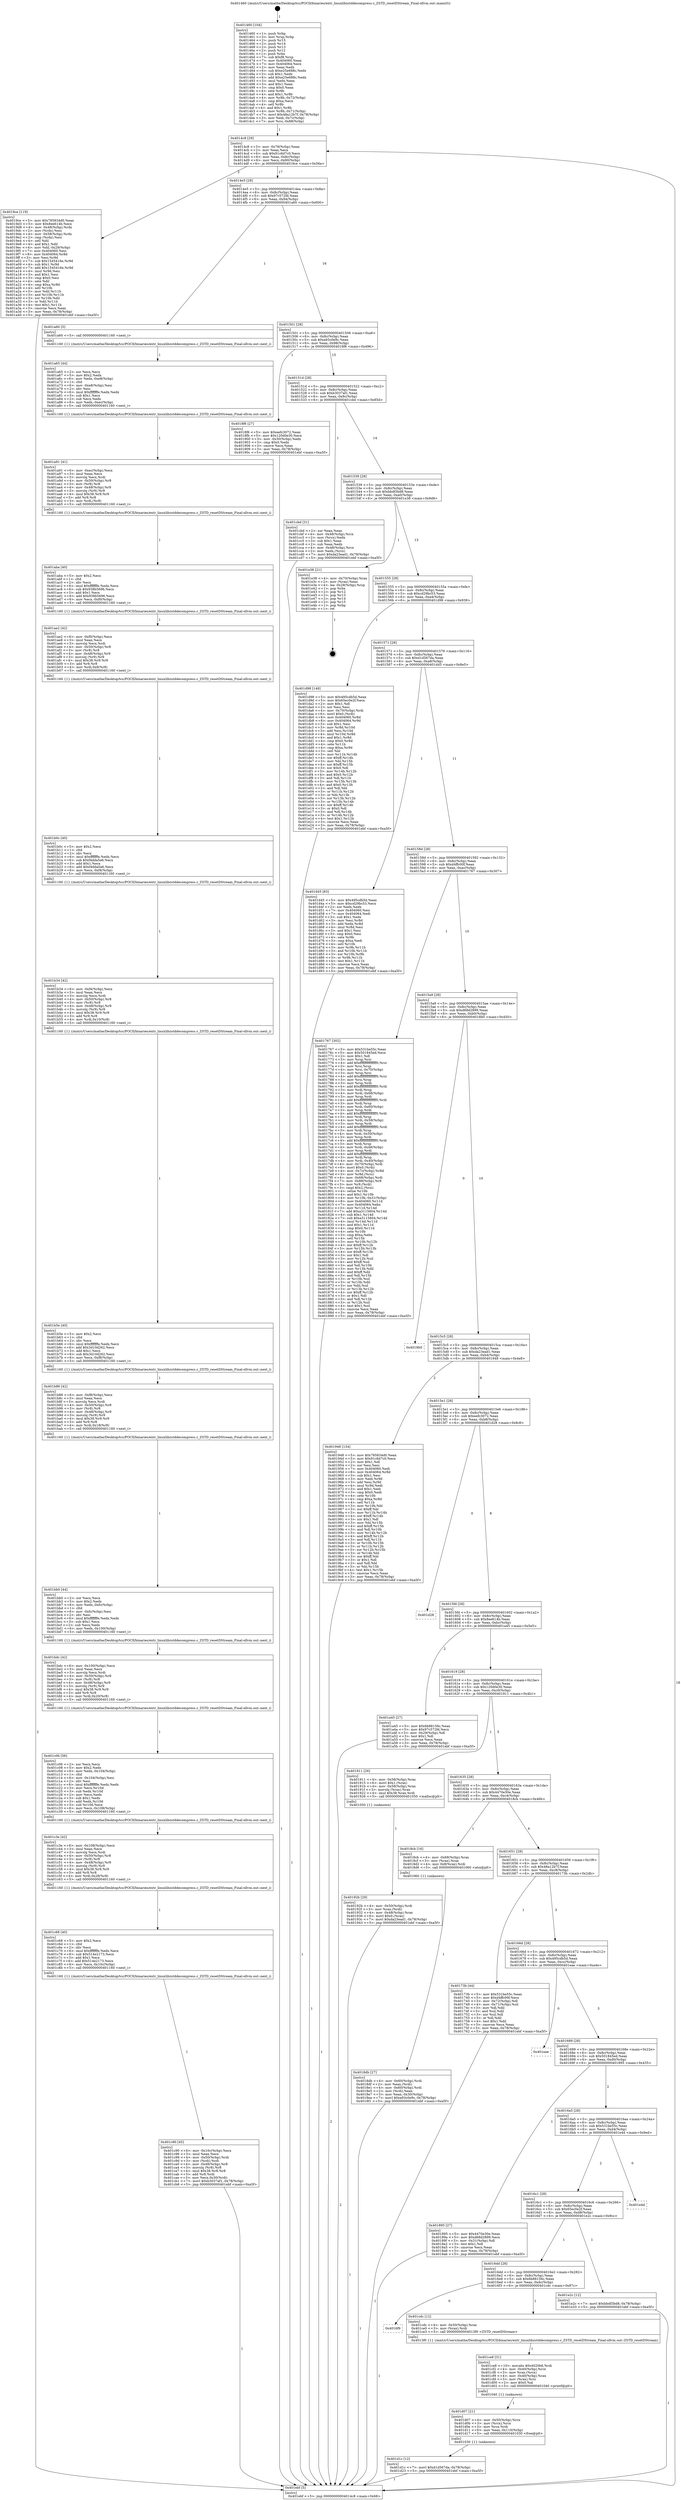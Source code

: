digraph "0x401460" {
  label = "0x401460 (/mnt/c/Users/mathe/Desktop/tcc/POCII/binaries/extr_linuxlibzstddecompress.c_ZSTD_resetDStream_Final-ollvm.out::main(0))"
  labelloc = "t"
  node[shape=record]

  Entry [label="",width=0.3,height=0.3,shape=circle,fillcolor=black,style=filled]
  "0x4014c8" [label="{
     0x4014c8 [29]\l
     | [instrs]\l
     &nbsp;&nbsp;0x4014c8 \<+3\>: mov -0x78(%rbp),%eax\l
     &nbsp;&nbsp;0x4014cb \<+2\>: mov %eax,%ecx\l
     &nbsp;&nbsp;0x4014cd \<+6\>: sub $0x91c6d7c0,%ecx\l
     &nbsp;&nbsp;0x4014d3 \<+6\>: mov %eax,-0x8c(%rbp)\l
     &nbsp;&nbsp;0x4014d9 \<+6\>: mov %ecx,-0x90(%rbp)\l
     &nbsp;&nbsp;0x4014df \<+6\>: je 00000000004019ce \<main+0x56e\>\l
  }"]
  "0x4019ce" [label="{
     0x4019ce [119]\l
     | [instrs]\l
     &nbsp;&nbsp;0x4019ce \<+5\>: mov $0x785834d0,%eax\l
     &nbsp;&nbsp;0x4019d3 \<+5\>: mov $0x8ee614b,%ecx\l
     &nbsp;&nbsp;0x4019d8 \<+4\>: mov -0x48(%rbp),%rdx\l
     &nbsp;&nbsp;0x4019dc \<+2\>: mov (%rdx),%esi\l
     &nbsp;&nbsp;0x4019de \<+4\>: mov -0x58(%rbp),%rdx\l
     &nbsp;&nbsp;0x4019e2 \<+2\>: cmp (%rdx),%esi\l
     &nbsp;&nbsp;0x4019e4 \<+4\>: setl %dil\l
     &nbsp;&nbsp;0x4019e8 \<+4\>: and $0x1,%dil\l
     &nbsp;&nbsp;0x4019ec \<+4\>: mov %dil,-0x29(%rbp)\l
     &nbsp;&nbsp;0x4019f0 \<+7\>: mov 0x404060,%esi\l
     &nbsp;&nbsp;0x4019f7 \<+8\>: mov 0x404064,%r8d\l
     &nbsp;&nbsp;0x4019ff \<+3\>: mov %esi,%r9d\l
     &nbsp;&nbsp;0x401a02 \<+7\>: sub $0x1545416e,%r9d\l
     &nbsp;&nbsp;0x401a09 \<+4\>: sub $0x1,%r9d\l
     &nbsp;&nbsp;0x401a0d \<+7\>: add $0x1545416e,%r9d\l
     &nbsp;&nbsp;0x401a14 \<+4\>: imul %r9d,%esi\l
     &nbsp;&nbsp;0x401a18 \<+3\>: and $0x1,%esi\l
     &nbsp;&nbsp;0x401a1b \<+3\>: cmp $0x0,%esi\l
     &nbsp;&nbsp;0x401a1e \<+4\>: sete %dil\l
     &nbsp;&nbsp;0x401a22 \<+4\>: cmp $0xa,%r8d\l
     &nbsp;&nbsp;0x401a26 \<+4\>: setl %r10b\l
     &nbsp;&nbsp;0x401a2a \<+3\>: mov %dil,%r11b\l
     &nbsp;&nbsp;0x401a2d \<+3\>: and %r10b,%r11b\l
     &nbsp;&nbsp;0x401a30 \<+3\>: xor %r10b,%dil\l
     &nbsp;&nbsp;0x401a33 \<+3\>: or %dil,%r11b\l
     &nbsp;&nbsp;0x401a36 \<+4\>: test $0x1,%r11b\l
     &nbsp;&nbsp;0x401a3a \<+3\>: cmovne %ecx,%eax\l
     &nbsp;&nbsp;0x401a3d \<+3\>: mov %eax,-0x78(%rbp)\l
     &nbsp;&nbsp;0x401a40 \<+5\>: jmp 0000000000401ebf \<main+0xa5f\>\l
  }"]
  "0x4014e5" [label="{
     0x4014e5 [28]\l
     | [instrs]\l
     &nbsp;&nbsp;0x4014e5 \<+5\>: jmp 00000000004014ea \<main+0x8a\>\l
     &nbsp;&nbsp;0x4014ea \<+6\>: mov -0x8c(%rbp),%eax\l
     &nbsp;&nbsp;0x4014f0 \<+5\>: sub $0x97c572fd,%eax\l
     &nbsp;&nbsp;0x4014f5 \<+6\>: mov %eax,-0x94(%rbp)\l
     &nbsp;&nbsp;0x4014fb \<+6\>: je 0000000000401a60 \<main+0x600\>\l
  }"]
  Exit [label="",width=0.3,height=0.3,shape=circle,fillcolor=black,style=filled,peripheries=2]
  "0x401a60" [label="{
     0x401a60 [5]\l
     | [instrs]\l
     &nbsp;&nbsp;0x401a60 \<+5\>: call 0000000000401160 \<next_i\>\l
     | [calls]\l
     &nbsp;&nbsp;0x401160 \{1\} (/mnt/c/Users/mathe/Desktop/tcc/POCII/binaries/extr_linuxlibzstddecompress.c_ZSTD_resetDStream_Final-ollvm.out::next_i)\l
  }"]
  "0x401501" [label="{
     0x401501 [28]\l
     | [instrs]\l
     &nbsp;&nbsp;0x401501 \<+5\>: jmp 0000000000401506 \<main+0xa6\>\l
     &nbsp;&nbsp;0x401506 \<+6\>: mov -0x8c(%rbp),%eax\l
     &nbsp;&nbsp;0x40150c \<+5\>: sub $0xa93c0e9c,%eax\l
     &nbsp;&nbsp;0x401511 \<+6\>: mov %eax,-0x98(%rbp)\l
     &nbsp;&nbsp;0x401517 \<+6\>: je 00000000004018f6 \<main+0x496\>\l
  }"]
  "0x401d1c" [label="{
     0x401d1c [12]\l
     | [instrs]\l
     &nbsp;&nbsp;0x401d1c \<+7\>: movl $0xd1d567da,-0x78(%rbp)\l
     &nbsp;&nbsp;0x401d23 \<+5\>: jmp 0000000000401ebf \<main+0xa5f\>\l
  }"]
  "0x4018f6" [label="{
     0x4018f6 [27]\l
     | [instrs]\l
     &nbsp;&nbsp;0x4018f6 \<+5\>: mov $0xeefc3072,%eax\l
     &nbsp;&nbsp;0x4018fb \<+5\>: mov $0x120d0e30,%ecx\l
     &nbsp;&nbsp;0x401900 \<+3\>: mov -0x30(%rbp),%edx\l
     &nbsp;&nbsp;0x401903 \<+3\>: cmp $0x0,%edx\l
     &nbsp;&nbsp;0x401906 \<+3\>: cmove %ecx,%eax\l
     &nbsp;&nbsp;0x401909 \<+3\>: mov %eax,-0x78(%rbp)\l
     &nbsp;&nbsp;0x40190c \<+5\>: jmp 0000000000401ebf \<main+0xa5f\>\l
  }"]
  "0x40151d" [label="{
     0x40151d [28]\l
     | [instrs]\l
     &nbsp;&nbsp;0x40151d \<+5\>: jmp 0000000000401522 \<main+0xc2\>\l
     &nbsp;&nbsp;0x401522 \<+6\>: mov -0x8c(%rbp),%eax\l
     &nbsp;&nbsp;0x401528 \<+5\>: sub $0xb3037af1,%eax\l
     &nbsp;&nbsp;0x40152d \<+6\>: mov %eax,-0x9c(%rbp)\l
     &nbsp;&nbsp;0x401533 \<+6\>: je 0000000000401cbd \<main+0x85d\>\l
  }"]
  "0x401d07" [label="{
     0x401d07 [21]\l
     | [instrs]\l
     &nbsp;&nbsp;0x401d07 \<+4\>: mov -0x50(%rbp),%rcx\l
     &nbsp;&nbsp;0x401d0b \<+3\>: mov (%rcx),%rcx\l
     &nbsp;&nbsp;0x401d0e \<+3\>: mov %rcx,%rdi\l
     &nbsp;&nbsp;0x401d11 \<+6\>: mov %eax,-0x110(%rbp)\l
     &nbsp;&nbsp;0x401d17 \<+5\>: call 0000000000401030 \<free@plt\>\l
     | [calls]\l
     &nbsp;&nbsp;0x401030 \{1\} (unknown)\l
  }"]
  "0x401cbd" [label="{
     0x401cbd [31]\l
     | [instrs]\l
     &nbsp;&nbsp;0x401cbd \<+2\>: xor %eax,%eax\l
     &nbsp;&nbsp;0x401cbf \<+4\>: mov -0x48(%rbp),%rcx\l
     &nbsp;&nbsp;0x401cc3 \<+2\>: mov (%rcx),%edx\l
     &nbsp;&nbsp;0x401cc5 \<+3\>: sub $0x1,%eax\l
     &nbsp;&nbsp;0x401cc8 \<+2\>: sub %eax,%edx\l
     &nbsp;&nbsp;0x401cca \<+4\>: mov -0x48(%rbp),%rcx\l
     &nbsp;&nbsp;0x401cce \<+2\>: mov %edx,(%rcx)\l
     &nbsp;&nbsp;0x401cd0 \<+7\>: movl $0xda23ead1,-0x78(%rbp)\l
     &nbsp;&nbsp;0x401cd7 \<+5\>: jmp 0000000000401ebf \<main+0xa5f\>\l
  }"]
  "0x401539" [label="{
     0x401539 [28]\l
     | [instrs]\l
     &nbsp;&nbsp;0x401539 \<+5\>: jmp 000000000040153e \<main+0xde\>\l
     &nbsp;&nbsp;0x40153e \<+6\>: mov -0x8c(%rbp),%eax\l
     &nbsp;&nbsp;0x401544 \<+5\>: sub $0xbbdf3bd8,%eax\l
     &nbsp;&nbsp;0x401549 \<+6\>: mov %eax,-0xa0(%rbp)\l
     &nbsp;&nbsp;0x40154f \<+6\>: je 0000000000401e38 \<main+0x9d8\>\l
  }"]
  "0x401ce8" [label="{
     0x401ce8 [31]\l
     | [instrs]\l
     &nbsp;&nbsp;0x401ce8 \<+10\>: movabs $0x4020b6,%rdi\l
     &nbsp;&nbsp;0x401cf2 \<+4\>: mov -0x40(%rbp),%rcx\l
     &nbsp;&nbsp;0x401cf6 \<+3\>: mov %rax,(%rcx)\l
     &nbsp;&nbsp;0x401cf9 \<+4\>: mov -0x40(%rbp),%rax\l
     &nbsp;&nbsp;0x401cfd \<+3\>: mov (%rax),%rsi\l
     &nbsp;&nbsp;0x401d00 \<+2\>: mov $0x0,%al\l
     &nbsp;&nbsp;0x401d02 \<+5\>: call 0000000000401040 \<printf@plt\>\l
     | [calls]\l
     &nbsp;&nbsp;0x401040 \{1\} (unknown)\l
  }"]
  "0x401e38" [label="{
     0x401e38 [21]\l
     | [instrs]\l
     &nbsp;&nbsp;0x401e38 \<+4\>: mov -0x70(%rbp),%rax\l
     &nbsp;&nbsp;0x401e3c \<+2\>: mov (%rax),%eax\l
     &nbsp;&nbsp;0x401e3e \<+4\>: lea -0x28(%rbp),%rsp\l
     &nbsp;&nbsp;0x401e42 \<+1\>: pop %rbx\l
     &nbsp;&nbsp;0x401e43 \<+2\>: pop %r12\l
     &nbsp;&nbsp;0x401e45 \<+2\>: pop %r13\l
     &nbsp;&nbsp;0x401e47 \<+2\>: pop %r14\l
     &nbsp;&nbsp;0x401e49 \<+2\>: pop %r15\l
     &nbsp;&nbsp;0x401e4b \<+1\>: pop %rbp\l
     &nbsp;&nbsp;0x401e4c \<+1\>: ret\l
  }"]
  "0x401555" [label="{
     0x401555 [28]\l
     | [instrs]\l
     &nbsp;&nbsp;0x401555 \<+5\>: jmp 000000000040155a \<main+0xfa\>\l
     &nbsp;&nbsp;0x40155a \<+6\>: mov -0x8c(%rbp),%eax\l
     &nbsp;&nbsp;0x401560 \<+5\>: sub $0xcd29bc53,%eax\l
     &nbsp;&nbsp;0x401565 \<+6\>: mov %eax,-0xa4(%rbp)\l
     &nbsp;&nbsp;0x40156b \<+6\>: je 0000000000401d98 \<main+0x938\>\l
  }"]
  "0x4016f9" [label="{
     0x4016f9\l
  }", style=dashed]
  "0x401d98" [label="{
     0x401d98 [148]\l
     | [instrs]\l
     &nbsp;&nbsp;0x401d98 \<+5\>: mov $0x495cdb5d,%eax\l
     &nbsp;&nbsp;0x401d9d \<+5\>: mov $0x65ec0e2f,%ecx\l
     &nbsp;&nbsp;0x401da2 \<+2\>: mov $0x1,%dl\l
     &nbsp;&nbsp;0x401da4 \<+2\>: xor %esi,%esi\l
     &nbsp;&nbsp;0x401da6 \<+4\>: mov -0x70(%rbp),%rdi\l
     &nbsp;&nbsp;0x401daa \<+6\>: movl $0x0,(%rdi)\l
     &nbsp;&nbsp;0x401db0 \<+8\>: mov 0x404060,%r8d\l
     &nbsp;&nbsp;0x401db8 \<+8\>: mov 0x404064,%r9d\l
     &nbsp;&nbsp;0x401dc0 \<+3\>: sub $0x1,%esi\l
     &nbsp;&nbsp;0x401dc3 \<+3\>: mov %r8d,%r10d\l
     &nbsp;&nbsp;0x401dc6 \<+3\>: add %esi,%r10d\l
     &nbsp;&nbsp;0x401dc9 \<+4\>: imul %r10d,%r8d\l
     &nbsp;&nbsp;0x401dcd \<+4\>: and $0x1,%r8d\l
     &nbsp;&nbsp;0x401dd1 \<+4\>: cmp $0x0,%r8d\l
     &nbsp;&nbsp;0x401dd5 \<+4\>: sete %r11b\l
     &nbsp;&nbsp;0x401dd9 \<+4\>: cmp $0xa,%r9d\l
     &nbsp;&nbsp;0x401ddd \<+3\>: setl %bl\l
     &nbsp;&nbsp;0x401de0 \<+3\>: mov %r11b,%r14b\l
     &nbsp;&nbsp;0x401de3 \<+4\>: xor $0xff,%r14b\l
     &nbsp;&nbsp;0x401de7 \<+3\>: mov %bl,%r15b\l
     &nbsp;&nbsp;0x401dea \<+4\>: xor $0xff,%r15b\l
     &nbsp;&nbsp;0x401dee \<+3\>: xor $0x0,%dl\l
     &nbsp;&nbsp;0x401df1 \<+3\>: mov %r14b,%r12b\l
     &nbsp;&nbsp;0x401df4 \<+4\>: and $0x0,%r12b\l
     &nbsp;&nbsp;0x401df8 \<+3\>: and %dl,%r11b\l
     &nbsp;&nbsp;0x401dfb \<+3\>: mov %r15b,%r13b\l
     &nbsp;&nbsp;0x401dfe \<+4\>: and $0x0,%r13b\l
     &nbsp;&nbsp;0x401e02 \<+2\>: and %dl,%bl\l
     &nbsp;&nbsp;0x401e04 \<+3\>: or %r11b,%r12b\l
     &nbsp;&nbsp;0x401e07 \<+3\>: or %bl,%r13b\l
     &nbsp;&nbsp;0x401e0a \<+3\>: xor %r13b,%r12b\l
     &nbsp;&nbsp;0x401e0d \<+3\>: or %r15b,%r14b\l
     &nbsp;&nbsp;0x401e10 \<+4\>: xor $0xff,%r14b\l
     &nbsp;&nbsp;0x401e14 \<+3\>: or $0x0,%dl\l
     &nbsp;&nbsp;0x401e17 \<+3\>: and %dl,%r14b\l
     &nbsp;&nbsp;0x401e1a \<+3\>: or %r14b,%r12b\l
     &nbsp;&nbsp;0x401e1d \<+4\>: test $0x1,%r12b\l
     &nbsp;&nbsp;0x401e21 \<+3\>: cmovne %ecx,%eax\l
     &nbsp;&nbsp;0x401e24 \<+3\>: mov %eax,-0x78(%rbp)\l
     &nbsp;&nbsp;0x401e27 \<+5\>: jmp 0000000000401ebf \<main+0xa5f\>\l
  }"]
  "0x401571" [label="{
     0x401571 [28]\l
     | [instrs]\l
     &nbsp;&nbsp;0x401571 \<+5\>: jmp 0000000000401576 \<main+0x116\>\l
     &nbsp;&nbsp;0x401576 \<+6\>: mov -0x8c(%rbp),%eax\l
     &nbsp;&nbsp;0x40157c \<+5\>: sub $0xd1d567da,%eax\l
     &nbsp;&nbsp;0x401581 \<+6\>: mov %eax,-0xa8(%rbp)\l
     &nbsp;&nbsp;0x401587 \<+6\>: je 0000000000401d45 \<main+0x8e5\>\l
  }"]
  "0x401cdc" [label="{
     0x401cdc [12]\l
     | [instrs]\l
     &nbsp;&nbsp;0x401cdc \<+4\>: mov -0x50(%rbp),%rax\l
     &nbsp;&nbsp;0x401ce0 \<+3\>: mov (%rax),%rdi\l
     &nbsp;&nbsp;0x401ce3 \<+5\>: call 00000000004013f0 \<ZSTD_resetDStream\>\l
     | [calls]\l
     &nbsp;&nbsp;0x4013f0 \{1\} (/mnt/c/Users/mathe/Desktop/tcc/POCII/binaries/extr_linuxlibzstddecompress.c_ZSTD_resetDStream_Final-ollvm.out::ZSTD_resetDStream)\l
  }"]
  "0x401d45" [label="{
     0x401d45 [83]\l
     | [instrs]\l
     &nbsp;&nbsp;0x401d45 \<+5\>: mov $0x495cdb5d,%eax\l
     &nbsp;&nbsp;0x401d4a \<+5\>: mov $0xcd29bc53,%ecx\l
     &nbsp;&nbsp;0x401d4f \<+2\>: xor %edx,%edx\l
     &nbsp;&nbsp;0x401d51 \<+7\>: mov 0x404060,%esi\l
     &nbsp;&nbsp;0x401d58 \<+7\>: mov 0x404064,%edi\l
     &nbsp;&nbsp;0x401d5f \<+3\>: sub $0x1,%edx\l
     &nbsp;&nbsp;0x401d62 \<+3\>: mov %esi,%r8d\l
     &nbsp;&nbsp;0x401d65 \<+3\>: add %edx,%r8d\l
     &nbsp;&nbsp;0x401d68 \<+4\>: imul %r8d,%esi\l
     &nbsp;&nbsp;0x401d6c \<+3\>: and $0x1,%esi\l
     &nbsp;&nbsp;0x401d6f \<+3\>: cmp $0x0,%esi\l
     &nbsp;&nbsp;0x401d72 \<+4\>: sete %r9b\l
     &nbsp;&nbsp;0x401d76 \<+3\>: cmp $0xa,%edi\l
     &nbsp;&nbsp;0x401d79 \<+4\>: setl %r10b\l
     &nbsp;&nbsp;0x401d7d \<+3\>: mov %r9b,%r11b\l
     &nbsp;&nbsp;0x401d80 \<+3\>: and %r10b,%r11b\l
     &nbsp;&nbsp;0x401d83 \<+3\>: xor %r10b,%r9b\l
     &nbsp;&nbsp;0x401d86 \<+3\>: or %r9b,%r11b\l
     &nbsp;&nbsp;0x401d89 \<+4\>: test $0x1,%r11b\l
     &nbsp;&nbsp;0x401d8d \<+3\>: cmovne %ecx,%eax\l
     &nbsp;&nbsp;0x401d90 \<+3\>: mov %eax,-0x78(%rbp)\l
     &nbsp;&nbsp;0x401d93 \<+5\>: jmp 0000000000401ebf \<main+0xa5f\>\l
  }"]
  "0x40158d" [label="{
     0x40158d [28]\l
     | [instrs]\l
     &nbsp;&nbsp;0x40158d \<+5\>: jmp 0000000000401592 \<main+0x132\>\l
     &nbsp;&nbsp;0x401592 \<+6\>: mov -0x8c(%rbp),%eax\l
     &nbsp;&nbsp;0x401598 \<+5\>: sub $0xd4ffc00f,%eax\l
     &nbsp;&nbsp;0x40159d \<+6\>: mov %eax,-0xac(%rbp)\l
     &nbsp;&nbsp;0x4015a3 \<+6\>: je 0000000000401767 \<main+0x307\>\l
  }"]
  "0x4016dd" [label="{
     0x4016dd [28]\l
     | [instrs]\l
     &nbsp;&nbsp;0x4016dd \<+5\>: jmp 00000000004016e2 \<main+0x282\>\l
     &nbsp;&nbsp;0x4016e2 \<+6\>: mov -0x8c(%rbp),%eax\l
     &nbsp;&nbsp;0x4016e8 \<+5\>: sub $0x6b88156c,%eax\l
     &nbsp;&nbsp;0x4016ed \<+6\>: mov %eax,-0xdc(%rbp)\l
     &nbsp;&nbsp;0x4016f3 \<+6\>: je 0000000000401cdc \<main+0x87c\>\l
  }"]
  "0x401767" [label="{
     0x401767 [302]\l
     | [instrs]\l
     &nbsp;&nbsp;0x401767 \<+5\>: mov $0x531be55c,%eax\l
     &nbsp;&nbsp;0x40176c \<+5\>: mov $0x501845ed,%ecx\l
     &nbsp;&nbsp;0x401771 \<+2\>: mov $0x1,%dl\l
     &nbsp;&nbsp;0x401773 \<+3\>: mov %rsp,%rsi\l
     &nbsp;&nbsp;0x401776 \<+4\>: add $0xfffffffffffffff0,%rsi\l
     &nbsp;&nbsp;0x40177a \<+3\>: mov %rsi,%rsp\l
     &nbsp;&nbsp;0x40177d \<+4\>: mov %rsi,-0x70(%rbp)\l
     &nbsp;&nbsp;0x401781 \<+3\>: mov %rsp,%rsi\l
     &nbsp;&nbsp;0x401784 \<+4\>: add $0xfffffffffffffff0,%rsi\l
     &nbsp;&nbsp;0x401788 \<+3\>: mov %rsi,%rsp\l
     &nbsp;&nbsp;0x40178b \<+3\>: mov %rsp,%rdi\l
     &nbsp;&nbsp;0x40178e \<+4\>: add $0xfffffffffffffff0,%rdi\l
     &nbsp;&nbsp;0x401792 \<+3\>: mov %rdi,%rsp\l
     &nbsp;&nbsp;0x401795 \<+4\>: mov %rdi,-0x68(%rbp)\l
     &nbsp;&nbsp;0x401799 \<+3\>: mov %rsp,%rdi\l
     &nbsp;&nbsp;0x40179c \<+4\>: add $0xfffffffffffffff0,%rdi\l
     &nbsp;&nbsp;0x4017a0 \<+3\>: mov %rdi,%rsp\l
     &nbsp;&nbsp;0x4017a3 \<+4\>: mov %rdi,-0x60(%rbp)\l
     &nbsp;&nbsp;0x4017a7 \<+3\>: mov %rsp,%rdi\l
     &nbsp;&nbsp;0x4017aa \<+4\>: add $0xfffffffffffffff0,%rdi\l
     &nbsp;&nbsp;0x4017ae \<+3\>: mov %rdi,%rsp\l
     &nbsp;&nbsp;0x4017b1 \<+4\>: mov %rdi,-0x58(%rbp)\l
     &nbsp;&nbsp;0x4017b5 \<+3\>: mov %rsp,%rdi\l
     &nbsp;&nbsp;0x4017b8 \<+4\>: add $0xfffffffffffffff0,%rdi\l
     &nbsp;&nbsp;0x4017bc \<+3\>: mov %rdi,%rsp\l
     &nbsp;&nbsp;0x4017bf \<+4\>: mov %rdi,-0x50(%rbp)\l
     &nbsp;&nbsp;0x4017c3 \<+3\>: mov %rsp,%rdi\l
     &nbsp;&nbsp;0x4017c6 \<+4\>: add $0xfffffffffffffff0,%rdi\l
     &nbsp;&nbsp;0x4017ca \<+3\>: mov %rdi,%rsp\l
     &nbsp;&nbsp;0x4017cd \<+4\>: mov %rdi,-0x48(%rbp)\l
     &nbsp;&nbsp;0x4017d1 \<+3\>: mov %rsp,%rdi\l
     &nbsp;&nbsp;0x4017d4 \<+4\>: add $0xfffffffffffffff0,%rdi\l
     &nbsp;&nbsp;0x4017d8 \<+3\>: mov %rdi,%rsp\l
     &nbsp;&nbsp;0x4017db \<+4\>: mov %rdi,-0x40(%rbp)\l
     &nbsp;&nbsp;0x4017df \<+4\>: mov -0x70(%rbp),%rdi\l
     &nbsp;&nbsp;0x4017e3 \<+6\>: movl $0x0,(%rdi)\l
     &nbsp;&nbsp;0x4017e9 \<+4\>: mov -0x7c(%rbp),%r8d\l
     &nbsp;&nbsp;0x4017ed \<+3\>: mov %r8d,(%rsi)\l
     &nbsp;&nbsp;0x4017f0 \<+4\>: mov -0x68(%rbp),%rdi\l
     &nbsp;&nbsp;0x4017f4 \<+7\>: mov -0x88(%rbp),%r9\l
     &nbsp;&nbsp;0x4017fb \<+3\>: mov %r9,(%rdi)\l
     &nbsp;&nbsp;0x4017fe \<+3\>: cmpl $0x2,(%rsi)\l
     &nbsp;&nbsp;0x401801 \<+4\>: setne %r10b\l
     &nbsp;&nbsp;0x401805 \<+4\>: and $0x1,%r10b\l
     &nbsp;&nbsp;0x401809 \<+4\>: mov %r10b,-0x31(%rbp)\l
     &nbsp;&nbsp;0x40180d \<+8\>: mov 0x404060,%r11d\l
     &nbsp;&nbsp;0x401815 \<+7\>: mov 0x404064,%ebx\l
     &nbsp;&nbsp;0x40181c \<+3\>: mov %r11d,%r14d\l
     &nbsp;&nbsp;0x40181f \<+7\>: add $0xa3115604,%r14d\l
     &nbsp;&nbsp;0x401826 \<+4\>: sub $0x1,%r14d\l
     &nbsp;&nbsp;0x40182a \<+7\>: sub $0xa3115604,%r14d\l
     &nbsp;&nbsp;0x401831 \<+4\>: imul %r14d,%r11d\l
     &nbsp;&nbsp;0x401835 \<+4\>: and $0x1,%r11d\l
     &nbsp;&nbsp;0x401839 \<+4\>: cmp $0x0,%r11d\l
     &nbsp;&nbsp;0x40183d \<+4\>: sete %r10b\l
     &nbsp;&nbsp;0x401841 \<+3\>: cmp $0xa,%ebx\l
     &nbsp;&nbsp;0x401844 \<+4\>: setl %r15b\l
     &nbsp;&nbsp;0x401848 \<+3\>: mov %r10b,%r12b\l
     &nbsp;&nbsp;0x40184b \<+4\>: xor $0xff,%r12b\l
     &nbsp;&nbsp;0x40184f \<+3\>: mov %r15b,%r13b\l
     &nbsp;&nbsp;0x401852 \<+4\>: xor $0xff,%r13b\l
     &nbsp;&nbsp;0x401856 \<+3\>: xor $0x1,%dl\l
     &nbsp;&nbsp;0x401859 \<+3\>: mov %r12b,%sil\l
     &nbsp;&nbsp;0x40185c \<+4\>: and $0xff,%sil\l
     &nbsp;&nbsp;0x401860 \<+3\>: and %dl,%r10b\l
     &nbsp;&nbsp;0x401863 \<+3\>: mov %r13b,%dil\l
     &nbsp;&nbsp;0x401866 \<+4\>: and $0xff,%dil\l
     &nbsp;&nbsp;0x40186a \<+3\>: and %dl,%r15b\l
     &nbsp;&nbsp;0x40186d \<+3\>: or %r10b,%sil\l
     &nbsp;&nbsp;0x401870 \<+3\>: or %r15b,%dil\l
     &nbsp;&nbsp;0x401873 \<+3\>: xor %dil,%sil\l
     &nbsp;&nbsp;0x401876 \<+3\>: or %r13b,%r12b\l
     &nbsp;&nbsp;0x401879 \<+4\>: xor $0xff,%r12b\l
     &nbsp;&nbsp;0x40187d \<+3\>: or $0x1,%dl\l
     &nbsp;&nbsp;0x401880 \<+3\>: and %dl,%r12b\l
     &nbsp;&nbsp;0x401883 \<+3\>: or %r12b,%sil\l
     &nbsp;&nbsp;0x401886 \<+4\>: test $0x1,%sil\l
     &nbsp;&nbsp;0x40188a \<+3\>: cmovne %ecx,%eax\l
     &nbsp;&nbsp;0x40188d \<+3\>: mov %eax,-0x78(%rbp)\l
     &nbsp;&nbsp;0x401890 \<+5\>: jmp 0000000000401ebf \<main+0xa5f\>\l
  }"]
  "0x4015a9" [label="{
     0x4015a9 [28]\l
     | [instrs]\l
     &nbsp;&nbsp;0x4015a9 \<+5\>: jmp 00000000004015ae \<main+0x14e\>\l
     &nbsp;&nbsp;0x4015ae \<+6\>: mov -0x8c(%rbp),%eax\l
     &nbsp;&nbsp;0x4015b4 \<+5\>: sub $0xd68d2899,%eax\l
     &nbsp;&nbsp;0x4015b9 \<+6\>: mov %eax,-0xb0(%rbp)\l
     &nbsp;&nbsp;0x4015bf \<+6\>: je 00000000004018b0 \<main+0x450\>\l
  }"]
  "0x401e2c" [label="{
     0x401e2c [12]\l
     | [instrs]\l
     &nbsp;&nbsp;0x401e2c \<+7\>: movl $0xbbdf3bd8,-0x78(%rbp)\l
     &nbsp;&nbsp;0x401e33 \<+5\>: jmp 0000000000401ebf \<main+0xa5f\>\l
  }"]
  "0x4018b0" [label="{
     0x4018b0\l
  }", style=dashed]
  "0x4015c5" [label="{
     0x4015c5 [28]\l
     | [instrs]\l
     &nbsp;&nbsp;0x4015c5 \<+5\>: jmp 00000000004015ca \<main+0x16a\>\l
     &nbsp;&nbsp;0x4015ca \<+6\>: mov -0x8c(%rbp),%eax\l
     &nbsp;&nbsp;0x4015d0 \<+5\>: sub $0xda23ead1,%eax\l
     &nbsp;&nbsp;0x4015d5 \<+6\>: mov %eax,-0xb4(%rbp)\l
     &nbsp;&nbsp;0x4015db \<+6\>: je 0000000000401948 \<main+0x4e8\>\l
  }"]
  "0x4016c1" [label="{
     0x4016c1 [28]\l
     | [instrs]\l
     &nbsp;&nbsp;0x4016c1 \<+5\>: jmp 00000000004016c6 \<main+0x266\>\l
     &nbsp;&nbsp;0x4016c6 \<+6\>: mov -0x8c(%rbp),%eax\l
     &nbsp;&nbsp;0x4016cc \<+5\>: sub $0x65ec0e2f,%eax\l
     &nbsp;&nbsp;0x4016d1 \<+6\>: mov %eax,-0xd8(%rbp)\l
     &nbsp;&nbsp;0x4016d7 \<+6\>: je 0000000000401e2c \<main+0x9cc\>\l
  }"]
  "0x401948" [label="{
     0x401948 [134]\l
     | [instrs]\l
     &nbsp;&nbsp;0x401948 \<+5\>: mov $0x785834d0,%eax\l
     &nbsp;&nbsp;0x40194d \<+5\>: mov $0x91c6d7c0,%ecx\l
     &nbsp;&nbsp;0x401952 \<+2\>: mov $0x1,%dl\l
     &nbsp;&nbsp;0x401954 \<+2\>: xor %esi,%esi\l
     &nbsp;&nbsp;0x401956 \<+7\>: mov 0x404060,%edi\l
     &nbsp;&nbsp;0x40195d \<+8\>: mov 0x404064,%r8d\l
     &nbsp;&nbsp;0x401965 \<+3\>: sub $0x1,%esi\l
     &nbsp;&nbsp;0x401968 \<+3\>: mov %edi,%r9d\l
     &nbsp;&nbsp;0x40196b \<+3\>: add %esi,%r9d\l
     &nbsp;&nbsp;0x40196e \<+4\>: imul %r9d,%edi\l
     &nbsp;&nbsp;0x401972 \<+3\>: and $0x1,%edi\l
     &nbsp;&nbsp;0x401975 \<+3\>: cmp $0x0,%edi\l
     &nbsp;&nbsp;0x401978 \<+4\>: sete %r10b\l
     &nbsp;&nbsp;0x40197c \<+4\>: cmp $0xa,%r8d\l
     &nbsp;&nbsp;0x401980 \<+4\>: setl %r11b\l
     &nbsp;&nbsp;0x401984 \<+3\>: mov %r10b,%bl\l
     &nbsp;&nbsp;0x401987 \<+3\>: xor $0xff,%bl\l
     &nbsp;&nbsp;0x40198a \<+3\>: mov %r11b,%r14b\l
     &nbsp;&nbsp;0x40198d \<+4\>: xor $0xff,%r14b\l
     &nbsp;&nbsp;0x401991 \<+3\>: xor $0x1,%dl\l
     &nbsp;&nbsp;0x401994 \<+3\>: mov %bl,%r15b\l
     &nbsp;&nbsp;0x401997 \<+4\>: and $0xff,%r15b\l
     &nbsp;&nbsp;0x40199b \<+3\>: and %dl,%r10b\l
     &nbsp;&nbsp;0x40199e \<+3\>: mov %r14b,%r12b\l
     &nbsp;&nbsp;0x4019a1 \<+4\>: and $0xff,%r12b\l
     &nbsp;&nbsp;0x4019a5 \<+3\>: and %dl,%r11b\l
     &nbsp;&nbsp;0x4019a8 \<+3\>: or %r10b,%r15b\l
     &nbsp;&nbsp;0x4019ab \<+3\>: or %r11b,%r12b\l
     &nbsp;&nbsp;0x4019ae \<+3\>: xor %r12b,%r15b\l
     &nbsp;&nbsp;0x4019b1 \<+3\>: or %r14b,%bl\l
     &nbsp;&nbsp;0x4019b4 \<+3\>: xor $0xff,%bl\l
     &nbsp;&nbsp;0x4019b7 \<+3\>: or $0x1,%dl\l
     &nbsp;&nbsp;0x4019ba \<+2\>: and %dl,%bl\l
     &nbsp;&nbsp;0x4019bc \<+3\>: or %bl,%r15b\l
     &nbsp;&nbsp;0x4019bf \<+4\>: test $0x1,%r15b\l
     &nbsp;&nbsp;0x4019c3 \<+3\>: cmovne %ecx,%eax\l
     &nbsp;&nbsp;0x4019c6 \<+3\>: mov %eax,-0x78(%rbp)\l
     &nbsp;&nbsp;0x4019c9 \<+5\>: jmp 0000000000401ebf \<main+0xa5f\>\l
  }"]
  "0x4015e1" [label="{
     0x4015e1 [28]\l
     | [instrs]\l
     &nbsp;&nbsp;0x4015e1 \<+5\>: jmp 00000000004015e6 \<main+0x186\>\l
     &nbsp;&nbsp;0x4015e6 \<+6\>: mov -0x8c(%rbp),%eax\l
     &nbsp;&nbsp;0x4015ec \<+5\>: sub $0xeefc3072,%eax\l
     &nbsp;&nbsp;0x4015f1 \<+6\>: mov %eax,-0xb8(%rbp)\l
     &nbsp;&nbsp;0x4015f7 \<+6\>: je 0000000000401d28 \<main+0x8c8\>\l
  }"]
  "0x401e4d" [label="{
     0x401e4d\l
  }", style=dashed]
  "0x401d28" [label="{
     0x401d28\l
  }", style=dashed]
  "0x4015fd" [label="{
     0x4015fd [28]\l
     | [instrs]\l
     &nbsp;&nbsp;0x4015fd \<+5\>: jmp 0000000000401602 \<main+0x1a2\>\l
     &nbsp;&nbsp;0x401602 \<+6\>: mov -0x8c(%rbp),%eax\l
     &nbsp;&nbsp;0x401608 \<+5\>: sub $0x8ee614b,%eax\l
     &nbsp;&nbsp;0x40160d \<+6\>: mov %eax,-0xbc(%rbp)\l
     &nbsp;&nbsp;0x401613 \<+6\>: je 0000000000401a45 \<main+0x5e5\>\l
  }"]
  "0x401c90" [label="{
     0x401c90 [45]\l
     | [instrs]\l
     &nbsp;&nbsp;0x401c90 \<+6\>: mov -0x10c(%rbp),%ecx\l
     &nbsp;&nbsp;0x401c96 \<+3\>: imul %eax,%ecx\l
     &nbsp;&nbsp;0x401c99 \<+4\>: mov -0x50(%rbp),%rdi\l
     &nbsp;&nbsp;0x401c9d \<+3\>: mov (%rdi),%rdi\l
     &nbsp;&nbsp;0x401ca0 \<+4\>: mov -0x48(%rbp),%r8\l
     &nbsp;&nbsp;0x401ca4 \<+3\>: movslq (%r8),%r8\l
     &nbsp;&nbsp;0x401ca7 \<+4\>: imul $0x38,%r8,%r8\l
     &nbsp;&nbsp;0x401cab \<+3\>: add %r8,%rdi\l
     &nbsp;&nbsp;0x401cae \<+3\>: mov %ecx,0x30(%rdi)\l
     &nbsp;&nbsp;0x401cb1 \<+7\>: movl $0xb3037af1,-0x78(%rbp)\l
     &nbsp;&nbsp;0x401cb8 \<+5\>: jmp 0000000000401ebf \<main+0xa5f\>\l
  }"]
  "0x401a45" [label="{
     0x401a45 [27]\l
     | [instrs]\l
     &nbsp;&nbsp;0x401a45 \<+5\>: mov $0x6b88156c,%eax\l
     &nbsp;&nbsp;0x401a4a \<+5\>: mov $0x97c572fd,%ecx\l
     &nbsp;&nbsp;0x401a4f \<+3\>: mov -0x29(%rbp),%dl\l
     &nbsp;&nbsp;0x401a52 \<+3\>: test $0x1,%dl\l
     &nbsp;&nbsp;0x401a55 \<+3\>: cmovne %ecx,%eax\l
     &nbsp;&nbsp;0x401a58 \<+3\>: mov %eax,-0x78(%rbp)\l
     &nbsp;&nbsp;0x401a5b \<+5\>: jmp 0000000000401ebf \<main+0xa5f\>\l
  }"]
  "0x401619" [label="{
     0x401619 [28]\l
     | [instrs]\l
     &nbsp;&nbsp;0x401619 \<+5\>: jmp 000000000040161e \<main+0x1be\>\l
     &nbsp;&nbsp;0x40161e \<+6\>: mov -0x8c(%rbp),%eax\l
     &nbsp;&nbsp;0x401624 \<+5\>: sub $0x120d0e30,%eax\l
     &nbsp;&nbsp;0x401629 \<+6\>: mov %eax,-0xc0(%rbp)\l
     &nbsp;&nbsp;0x40162f \<+6\>: je 0000000000401911 \<main+0x4b1\>\l
  }"]
  "0x401c68" [label="{
     0x401c68 [40]\l
     | [instrs]\l
     &nbsp;&nbsp;0x401c68 \<+5\>: mov $0x2,%ecx\l
     &nbsp;&nbsp;0x401c6d \<+1\>: cltd\l
     &nbsp;&nbsp;0x401c6e \<+2\>: idiv %ecx\l
     &nbsp;&nbsp;0x401c70 \<+6\>: imul $0xfffffffe,%edx,%ecx\l
     &nbsp;&nbsp;0x401c76 \<+6\>: sub $0x514e2173,%ecx\l
     &nbsp;&nbsp;0x401c7c \<+3\>: add $0x1,%ecx\l
     &nbsp;&nbsp;0x401c7f \<+6\>: add $0x514e2173,%ecx\l
     &nbsp;&nbsp;0x401c85 \<+6\>: mov %ecx,-0x10c(%rbp)\l
     &nbsp;&nbsp;0x401c8b \<+5\>: call 0000000000401160 \<next_i\>\l
     | [calls]\l
     &nbsp;&nbsp;0x401160 \{1\} (/mnt/c/Users/mathe/Desktop/tcc/POCII/binaries/extr_linuxlibzstddecompress.c_ZSTD_resetDStream_Final-ollvm.out::next_i)\l
  }"]
  "0x401911" [label="{
     0x401911 [26]\l
     | [instrs]\l
     &nbsp;&nbsp;0x401911 \<+4\>: mov -0x58(%rbp),%rax\l
     &nbsp;&nbsp;0x401915 \<+6\>: movl $0x1,(%rax)\l
     &nbsp;&nbsp;0x40191b \<+4\>: mov -0x58(%rbp),%rax\l
     &nbsp;&nbsp;0x40191f \<+3\>: movslq (%rax),%rax\l
     &nbsp;&nbsp;0x401922 \<+4\>: imul $0x38,%rax,%rdi\l
     &nbsp;&nbsp;0x401926 \<+5\>: call 0000000000401050 \<malloc@plt\>\l
     | [calls]\l
     &nbsp;&nbsp;0x401050 \{1\} (unknown)\l
  }"]
  "0x401635" [label="{
     0x401635 [28]\l
     | [instrs]\l
     &nbsp;&nbsp;0x401635 \<+5\>: jmp 000000000040163a \<main+0x1da\>\l
     &nbsp;&nbsp;0x40163a \<+6\>: mov -0x8c(%rbp),%eax\l
     &nbsp;&nbsp;0x401640 \<+5\>: sub $0x4470e30e,%eax\l
     &nbsp;&nbsp;0x401645 \<+6\>: mov %eax,-0xc4(%rbp)\l
     &nbsp;&nbsp;0x40164b \<+6\>: je 00000000004018cb \<main+0x46b\>\l
  }"]
  "0x401c3e" [label="{
     0x401c3e [42]\l
     | [instrs]\l
     &nbsp;&nbsp;0x401c3e \<+6\>: mov -0x108(%rbp),%ecx\l
     &nbsp;&nbsp;0x401c44 \<+3\>: imul %eax,%ecx\l
     &nbsp;&nbsp;0x401c47 \<+3\>: movslq %ecx,%rdi\l
     &nbsp;&nbsp;0x401c4a \<+4\>: mov -0x50(%rbp),%r8\l
     &nbsp;&nbsp;0x401c4e \<+3\>: mov (%r8),%r8\l
     &nbsp;&nbsp;0x401c51 \<+4\>: mov -0x48(%rbp),%r9\l
     &nbsp;&nbsp;0x401c55 \<+3\>: movslq (%r9),%r9\l
     &nbsp;&nbsp;0x401c58 \<+4\>: imul $0x38,%r9,%r9\l
     &nbsp;&nbsp;0x401c5c \<+3\>: add %r9,%r8\l
     &nbsp;&nbsp;0x401c5f \<+4\>: mov %rdi,0x28(%r8)\l
     &nbsp;&nbsp;0x401c63 \<+5\>: call 0000000000401160 \<next_i\>\l
     | [calls]\l
     &nbsp;&nbsp;0x401160 \{1\} (/mnt/c/Users/mathe/Desktop/tcc/POCII/binaries/extr_linuxlibzstddecompress.c_ZSTD_resetDStream_Final-ollvm.out::next_i)\l
  }"]
  "0x4018cb" [label="{
     0x4018cb [16]\l
     | [instrs]\l
     &nbsp;&nbsp;0x4018cb \<+4\>: mov -0x68(%rbp),%rax\l
     &nbsp;&nbsp;0x4018cf \<+3\>: mov (%rax),%rax\l
     &nbsp;&nbsp;0x4018d2 \<+4\>: mov 0x8(%rax),%rdi\l
     &nbsp;&nbsp;0x4018d6 \<+5\>: call 0000000000401060 \<atoi@plt\>\l
     | [calls]\l
     &nbsp;&nbsp;0x401060 \{1\} (unknown)\l
  }"]
  "0x401651" [label="{
     0x401651 [28]\l
     | [instrs]\l
     &nbsp;&nbsp;0x401651 \<+5\>: jmp 0000000000401656 \<main+0x1f6\>\l
     &nbsp;&nbsp;0x401656 \<+6\>: mov -0x8c(%rbp),%eax\l
     &nbsp;&nbsp;0x40165c \<+5\>: sub $0x48a12b7f,%eax\l
     &nbsp;&nbsp;0x401661 \<+6\>: mov %eax,-0xc8(%rbp)\l
     &nbsp;&nbsp;0x401667 \<+6\>: je 000000000040173b \<main+0x2db\>\l
  }"]
  "0x401c06" [label="{
     0x401c06 [56]\l
     | [instrs]\l
     &nbsp;&nbsp;0x401c06 \<+2\>: xor %ecx,%ecx\l
     &nbsp;&nbsp;0x401c08 \<+5\>: mov $0x2,%edx\l
     &nbsp;&nbsp;0x401c0d \<+6\>: mov %edx,-0x104(%rbp)\l
     &nbsp;&nbsp;0x401c13 \<+1\>: cltd\l
     &nbsp;&nbsp;0x401c14 \<+6\>: mov -0x104(%rbp),%esi\l
     &nbsp;&nbsp;0x401c1a \<+2\>: idiv %esi\l
     &nbsp;&nbsp;0x401c1c \<+6\>: imul $0xfffffffe,%edx,%edx\l
     &nbsp;&nbsp;0x401c22 \<+3\>: mov %ecx,%r10d\l
     &nbsp;&nbsp;0x401c25 \<+3\>: sub %edx,%r10d\l
     &nbsp;&nbsp;0x401c28 \<+2\>: mov %ecx,%edx\l
     &nbsp;&nbsp;0x401c2a \<+3\>: sub $0x1,%edx\l
     &nbsp;&nbsp;0x401c2d \<+3\>: add %edx,%r10d\l
     &nbsp;&nbsp;0x401c30 \<+3\>: sub %r10d,%ecx\l
     &nbsp;&nbsp;0x401c33 \<+6\>: mov %ecx,-0x108(%rbp)\l
     &nbsp;&nbsp;0x401c39 \<+5\>: call 0000000000401160 \<next_i\>\l
     | [calls]\l
     &nbsp;&nbsp;0x401160 \{1\} (/mnt/c/Users/mathe/Desktop/tcc/POCII/binaries/extr_linuxlibzstddecompress.c_ZSTD_resetDStream_Final-ollvm.out::next_i)\l
  }"]
  "0x40173b" [label="{
     0x40173b [44]\l
     | [instrs]\l
     &nbsp;&nbsp;0x40173b \<+5\>: mov $0x531be55c,%eax\l
     &nbsp;&nbsp;0x401740 \<+5\>: mov $0xd4ffc00f,%ecx\l
     &nbsp;&nbsp;0x401745 \<+3\>: mov -0x72(%rbp),%dl\l
     &nbsp;&nbsp;0x401748 \<+4\>: mov -0x71(%rbp),%sil\l
     &nbsp;&nbsp;0x40174c \<+3\>: mov %dl,%dil\l
     &nbsp;&nbsp;0x40174f \<+3\>: and %sil,%dil\l
     &nbsp;&nbsp;0x401752 \<+3\>: xor %sil,%dl\l
     &nbsp;&nbsp;0x401755 \<+3\>: or %dl,%dil\l
     &nbsp;&nbsp;0x401758 \<+4\>: test $0x1,%dil\l
     &nbsp;&nbsp;0x40175c \<+3\>: cmovne %ecx,%eax\l
     &nbsp;&nbsp;0x40175f \<+3\>: mov %eax,-0x78(%rbp)\l
     &nbsp;&nbsp;0x401762 \<+5\>: jmp 0000000000401ebf \<main+0xa5f\>\l
  }"]
  "0x40166d" [label="{
     0x40166d [28]\l
     | [instrs]\l
     &nbsp;&nbsp;0x40166d \<+5\>: jmp 0000000000401672 \<main+0x212\>\l
     &nbsp;&nbsp;0x401672 \<+6\>: mov -0x8c(%rbp),%eax\l
     &nbsp;&nbsp;0x401678 \<+5\>: sub $0x495cdb5d,%eax\l
     &nbsp;&nbsp;0x40167d \<+6\>: mov %eax,-0xcc(%rbp)\l
     &nbsp;&nbsp;0x401683 \<+6\>: je 0000000000401eae \<main+0xa4e\>\l
  }"]
  "0x401ebf" [label="{
     0x401ebf [5]\l
     | [instrs]\l
     &nbsp;&nbsp;0x401ebf \<+5\>: jmp 00000000004014c8 \<main+0x68\>\l
  }"]
  "0x401460" [label="{
     0x401460 [104]\l
     | [instrs]\l
     &nbsp;&nbsp;0x401460 \<+1\>: push %rbp\l
     &nbsp;&nbsp;0x401461 \<+3\>: mov %rsp,%rbp\l
     &nbsp;&nbsp;0x401464 \<+2\>: push %r15\l
     &nbsp;&nbsp;0x401466 \<+2\>: push %r14\l
     &nbsp;&nbsp;0x401468 \<+2\>: push %r13\l
     &nbsp;&nbsp;0x40146a \<+2\>: push %r12\l
     &nbsp;&nbsp;0x40146c \<+1\>: push %rbx\l
     &nbsp;&nbsp;0x40146d \<+7\>: sub $0xf8,%rsp\l
     &nbsp;&nbsp;0x401474 \<+7\>: mov 0x404060,%eax\l
     &nbsp;&nbsp;0x40147b \<+7\>: mov 0x404064,%ecx\l
     &nbsp;&nbsp;0x401482 \<+2\>: mov %eax,%edx\l
     &nbsp;&nbsp;0x401484 \<+6\>: sub $0xe25e688c,%edx\l
     &nbsp;&nbsp;0x40148a \<+3\>: sub $0x1,%edx\l
     &nbsp;&nbsp;0x40148d \<+6\>: add $0xe25e688c,%edx\l
     &nbsp;&nbsp;0x401493 \<+3\>: imul %edx,%eax\l
     &nbsp;&nbsp;0x401496 \<+3\>: and $0x1,%eax\l
     &nbsp;&nbsp;0x401499 \<+3\>: cmp $0x0,%eax\l
     &nbsp;&nbsp;0x40149c \<+4\>: sete %r8b\l
     &nbsp;&nbsp;0x4014a0 \<+4\>: and $0x1,%r8b\l
     &nbsp;&nbsp;0x4014a4 \<+4\>: mov %r8b,-0x72(%rbp)\l
     &nbsp;&nbsp;0x4014a8 \<+3\>: cmp $0xa,%ecx\l
     &nbsp;&nbsp;0x4014ab \<+4\>: setl %r8b\l
     &nbsp;&nbsp;0x4014af \<+4\>: and $0x1,%r8b\l
     &nbsp;&nbsp;0x4014b3 \<+4\>: mov %r8b,-0x71(%rbp)\l
     &nbsp;&nbsp;0x4014b7 \<+7\>: movl $0x48a12b7f,-0x78(%rbp)\l
     &nbsp;&nbsp;0x4014be \<+3\>: mov %edi,-0x7c(%rbp)\l
     &nbsp;&nbsp;0x4014c1 \<+7\>: mov %rsi,-0x88(%rbp)\l
  }"]
  "0x401bdc" [label="{
     0x401bdc [42]\l
     | [instrs]\l
     &nbsp;&nbsp;0x401bdc \<+6\>: mov -0x100(%rbp),%ecx\l
     &nbsp;&nbsp;0x401be2 \<+3\>: imul %eax,%ecx\l
     &nbsp;&nbsp;0x401be5 \<+3\>: movslq %ecx,%rdi\l
     &nbsp;&nbsp;0x401be8 \<+4\>: mov -0x50(%rbp),%r8\l
     &nbsp;&nbsp;0x401bec \<+3\>: mov (%r8),%r8\l
     &nbsp;&nbsp;0x401bef \<+4\>: mov -0x48(%rbp),%r9\l
     &nbsp;&nbsp;0x401bf3 \<+3\>: movslq (%r9),%r9\l
     &nbsp;&nbsp;0x401bf6 \<+4\>: imul $0x38,%r9,%r9\l
     &nbsp;&nbsp;0x401bfa \<+3\>: add %r9,%r8\l
     &nbsp;&nbsp;0x401bfd \<+4\>: mov %rdi,0x20(%r8)\l
     &nbsp;&nbsp;0x401c01 \<+5\>: call 0000000000401160 \<next_i\>\l
     | [calls]\l
     &nbsp;&nbsp;0x401160 \{1\} (/mnt/c/Users/mathe/Desktop/tcc/POCII/binaries/extr_linuxlibzstddecompress.c_ZSTD_resetDStream_Final-ollvm.out::next_i)\l
  }"]
  "0x401bb0" [label="{
     0x401bb0 [44]\l
     | [instrs]\l
     &nbsp;&nbsp;0x401bb0 \<+2\>: xor %ecx,%ecx\l
     &nbsp;&nbsp;0x401bb2 \<+5\>: mov $0x2,%edx\l
     &nbsp;&nbsp;0x401bb7 \<+6\>: mov %edx,-0xfc(%rbp)\l
     &nbsp;&nbsp;0x401bbd \<+1\>: cltd\l
     &nbsp;&nbsp;0x401bbe \<+6\>: mov -0xfc(%rbp),%esi\l
     &nbsp;&nbsp;0x401bc4 \<+2\>: idiv %esi\l
     &nbsp;&nbsp;0x401bc6 \<+6\>: imul $0xfffffffe,%edx,%edx\l
     &nbsp;&nbsp;0x401bcc \<+3\>: sub $0x1,%ecx\l
     &nbsp;&nbsp;0x401bcf \<+2\>: sub %ecx,%edx\l
     &nbsp;&nbsp;0x401bd1 \<+6\>: mov %edx,-0x100(%rbp)\l
     &nbsp;&nbsp;0x401bd7 \<+5\>: call 0000000000401160 \<next_i\>\l
     | [calls]\l
     &nbsp;&nbsp;0x401160 \{1\} (/mnt/c/Users/mathe/Desktop/tcc/POCII/binaries/extr_linuxlibzstddecompress.c_ZSTD_resetDStream_Final-ollvm.out::next_i)\l
  }"]
  "0x401eae" [label="{
     0x401eae\l
  }", style=dashed]
  "0x401689" [label="{
     0x401689 [28]\l
     | [instrs]\l
     &nbsp;&nbsp;0x401689 \<+5\>: jmp 000000000040168e \<main+0x22e\>\l
     &nbsp;&nbsp;0x40168e \<+6\>: mov -0x8c(%rbp),%eax\l
     &nbsp;&nbsp;0x401694 \<+5\>: sub $0x501845ed,%eax\l
     &nbsp;&nbsp;0x401699 \<+6\>: mov %eax,-0xd0(%rbp)\l
     &nbsp;&nbsp;0x40169f \<+6\>: je 0000000000401895 \<main+0x435\>\l
  }"]
  "0x401b86" [label="{
     0x401b86 [42]\l
     | [instrs]\l
     &nbsp;&nbsp;0x401b86 \<+6\>: mov -0xf8(%rbp),%ecx\l
     &nbsp;&nbsp;0x401b8c \<+3\>: imul %eax,%ecx\l
     &nbsp;&nbsp;0x401b8f \<+3\>: movslq %ecx,%rdi\l
     &nbsp;&nbsp;0x401b92 \<+4\>: mov -0x50(%rbp),%r8\l
     &nbsp;&nbsp;0x401b96 \<+3\>: mov (%r8),%r8\l
     &nbsp;&nbsp;0x401b99 \<+4\>: mov -0x48(%rbp),%r9\l
     &nbsp;&nbsp;0x401b9d \<+3\>: movslq (%r9),%r9\l
     &nbsp;&nbsp;0x401ba0 \<+4\>: imul $0x38,%r9,%r9\l
     &nbsp;&nbsp;0x401ba4 \<+3\>: add %r9,%r8\l
     &nbsp;&nbsp;0x401ba7 \<+4\>: mov %rdi,0x18(%r8)\l
     &nbsp;&nbsp;0x401bab \<+5\>: call 0000000000401160 \<next_i\>\l
     | [calls]\l
     &nbsp;&nbsp;0x401160 \{1\} (/mnt/c/Users/mathe/Desktop/tcc/POCII/binaries/extr_linuxlibzstddecompress.c_ZSTD_resetDStream_Final-ollvm.out::next_i)\l
  }"]
  "0x401895" [label="{
     0x401895 [27]\l
     | [instrs]\l
     &nbsp;&nbsp;0x401895 \<+5\>: mov $0x4470e30e,%eax\l
     &nbsp;&nbsp;0x40189a \<+5\>: mov $0xd68d2899,%ecx\l
     &nbsp;&nbsp;0x40189f \<+3\>: mov -0x31(%rbp),%dl\l
     &nbsp;&nbsp;0x4018a2 \<+3\>: test $0x1,%dl\l
     &nbsp;&nbsp;0x4018a5 \<+3\>: cmovne %ecx,%eax\l
     &nbsp;&nbsp;0x4018a8 \<+3\>: mov %eax,-0x78(%rbp)\l
     &nbsp;&nbsp;0x4018ab \<+5\>: jmp 0000000000401ebf \<main+0xa5f\>\l
  }"]
  "0x4016a5" [label="{
     0x4016a5 [28]\l
     | [instrs]\l
     &nbsp;&nbsp;0x4016a5 \<+5\>: jmp 00000000004016aa \<main+0x24a\>\l
     &nbsp;&nbsp;0x4016aa \<+6\>: mov -0x8c(%rbp),%eax\l
     &nbsp;&nbsp;0x4016b0 \<+5\>: sub $0x531be55c,%eax\l
     &nbsp;&nbsp;0x4016b5 \<+6\>: mov %eax,-0xd4(%rbp)\l
     &nbsp;&nbsp;0x4016bb \<+6\>: je 0000000000401e4d \<main+0x9ed\>\l
  }"]
  "0x4018db" [label="{
     0x4018db [27]\l
     | [instrs]\l
     &nbsp;&nbsp;0x4018db \<+4\>: mov -0x60(%rbp),%rdi\l
     &nbsp;&nbsp;0x4018df \<+2\>: mov %eax,(%rdi)\l
     &nbsp;&nbsp;0x4018e1 \<+4\>: mov -0x60(%rbp),%rdi\l
     &nbsp;&nbsp;0x4018e5 \<+2\>: mov (%rdi),%eax\l
     &nbsp;&nbsp;0x4018e7 \<+3\>: mov %eax,-0x30(%rbp)\l
     &nbsp;&nbsp;0x4018ea \<+7\>: movl $0xa93c0e9c,-0x78(%rbp)\l
     &nbsp;&nbsp;0x4018f1 \<+5\>: jmp 0000000000401ebf \<main+0xa5f\>\l
  }"]
  "0x40192b" [label="{
     0x40192b [29]\l
     | [instrs]\l
     &nbsp;&nbsp;0x40192b \<+4\>: mov -0x50(%rbp),%rdi\l
     &nbsp;&nbsp;0x40192f \<+3\>: mov %rax,(%rdi)\l
     &nbsp;&nbsp;0x401932 \<+4\>: mov -0x48(%rbp),%rax\l
     &nbsp;&nbsp;0x401936 \<+6\>: movl $0x0,(%rax)\l
     &nbsp;&nbsp;0x40193c \<+7\>: movl $0xda23ead1,-0x78(%rbp)\l
     &nbsp;&nbsp;0x401943 \<+5\>: jmp 0000000000401ebf \<main+0xa5f\>\l
  }"]
  "0x401a65" [label="{
     0x401a65 [44]\l
     | [instrs]\l
     &nbsp;&nbsp;0x401a65 \<+2\>: xor %ecx,%ecx\l
     &nbsp;&nbsp;0x401a67 \<+5\>: mov $0x2,%edx\l
     &nbsp;&nbsp;0x401a6c \<+6\>: mov %edx,-0xe8(%rbp)\l
     &nbsp;&nbsp;0x401a72 \<+1\>: cltd\l
     &nbsp;&nbsp;0x401a73 \<+6\>: mov -0xe8(%rbp),%esi\l
     &nbsp;&nbsp;0x401a79 \<+2\>: idiv %esi\l
     &nbsp;&nbsp;0x401a7b \<+6\>: imul $0xfffffffe,%edx,%edx\l
     &nbsp;&nbsp;0x401a81 \<+3\>: sub $0x1,%ecx\l
     &nbsp;&nbsp;0x401a84 \<+2\>: sub %ecx,%edx\l
     &nbsp;&nbsp;0x401a86 \<+6\>: mov %edx,-0xec(%rbp)\l
     &nbsp;&nbsp;0x401a8c \<+5\>: call 0000000000401160 \<next_i\>\l
     | [calls]\l
     &nbsp;&nbsp;0x401160 \{1\} (/mnt/c/Users/mathe/Desktop/tcc/POCII/binaries/extr_linuxlibzstddecompress.c_ZSTD_resetDStream_Final-ollvm.out::next_i)\l
  }"]
  "0x401a91" [label="{
     0x401a91 [41]\l
     | [instrs]\l
     &nbsp;&nbsp;0x401a91 \<+6\>: mov -0xec(%rbp),%ecx\l
     &nbsp;&nbsp;0x401a97 \<+3\>: imul %eax,%ecx\l
     &nbsp;&nbsp;0x401a9a \<+3\>: movslq %ecx,%rdi\l
     &nbsp;&nbsp;0x401a9d \<+4\>: mov -0x50(%rbp),%r8\l
     &nbsp;&nbsp;0x401aa1 \<+3\>: mov (%r8),%r8\l
     &nbsp;&nbsp;0x401aa4 \<+4\>: mov -0x48(%rbp),%r9\l
     &nbsp;&nbsp;0x401aa8 \<+3\>: movslq (%r9),%r9\l
     &nbsp;&nbsp;0x401aab \<+4\>: imul $0x38,%r9,%r9\l
     &nbsp;&nbsp;0x401aaf \<+3\>: add %r9,%r8\l
     &nbsp;&nbsp;0x401ab2 \<+3\>: mov %rdi,(%r8)\l
     &nbsp;&nbsp;0x401ab5 \<+5\>: call 0000000000401160 \<next_i\>\l
     | [calls]\l
     &nbsp;&nbsp;0x401160 \{1\} (/mnt/c/Users/mathe/Desktop/tcc/POCII/binaries/extr_linuxlibzstddecompress.c_ZSTD_resetDStream_Final-ollvm.out::next_i)\l
  }"]
  "0x401aba" [label="{
     0x401aba [40]\l
     | [instrs]\l
     &nbsp;&nbsp;0x401aba \<+5\>: mov $0x2,%ecx\l
     &nbsp;&nbsp;0x401abf \<+1\>: cltd\l
     &nbsp;&nbsp;0x401ac0 \<+2\>: idiv %ecx\l
     &nbsp;&nbsp;0x401ac2 \<+6\>: imul $0xfffffffe,%edx,%ecx\l
     &nbsp;&nbsp;0x401ac8 \<+6\>: sub $0x938b5696,%ecx\l
     &nbsp;&nbsp;0x401ace \<+3\>: add $0x1,%ecx\l
     &nbsp;&nbsp;0x401ad1 \<+6\>: add $0x938b5696,%ecx\l
     &nbsp;&nbsp;0x401ad7 \<+6\>: mov %ecx,-0xf0(%rbp)\l
     &nbsp;&nbsp;0x401add \<+5\>: call 0000000000401160 \<next_i\>\l
     | [calls]\l
     &nbsp;&nbsp;0x401160 \{1\} (/mnt/c/Users/mathe/Desktop/tcc/POCII/binaries/extr_linuxlibzstddecompress.c_ZSTD_resetDStream_Final-ollvm.out::next_i)\l
  }"]
  "0x401ae2" [label="{
     0x401ae2 [42]\l
     | [instrs]\l
     &nbsp;&nbsp;0x401ae2 \<+6\>: mov -0xf0(%rbp),%ecx\l
     &nbsp;&nbsp;0x401ae8 \<+3\>: imul %eax,%ecx\l
     &nbsp;&nbsp;0x401aeb \<+3\>: movslq %ecx,%rdi\l
     &nbsp;&nbsp;0x401aee \<+4\>: mov -0x50(%rbp),%r8\l
     &nbsp;&nbsp;0x401af2 \<+3\>: mov (%r8),%r8\l
     &nbsp;&nbsp;0x401af5 \<+4\>: mov -0x48(%rbp),%r9\l
     &nbsp;&nbsp;0x401af9 \<+3\>: movslq (%r9),%r9\l
     &nbsp;&nbsp;0x401afc \<+4\>: imul $0x38,%r9,%r9\l
     &nbsp;&nbsp;0x401b00 \<+3\>: add %r9,%r8\l
     &nbsp;&nbsp;0x401b03 \<+4\>: mov %rdi,0x8(%r8)\l
     &nbsp;&nbsp;0x401b07 \<+5\>: call 0000000000401160 \<next_i\>\l
     | [calls]\l
     &nbsp;&nbsp;0x401160 \{1\} (/mnt/c/Users/mathe/Desktop/tcc/POCII/binaries/extr_linuxlibzstddecompress.c_ZSTD_resetDStream_Final-ollvm.out::next_i)\l
  }"]
  "0x401b0c" [label="{
     0x401b0c [40]\l
     | [instrs]\l
     &nbsp;&nbsp;0x401b0c \<+5\>: mov $0x2,%ecx\l
     &nbsp;&nbsp;0x401b11 \<+1\>: cltd\l
     &nbsp;&nbsp;0x401b12 \<+2\>: idiv %ecx\l
     &nbsp;&nbsp;0x401b14 \<+6\>: imul $0xfffffffe,%edx,%ecx\l
     &nbsp;&nbsp;0x401b1a \<+6\>: sub $0xf4dda5a6,%ecx\l
     &nbsp;&nbsp;0x401b20 \<+3\>: add $0x1,%ecx\l
     &nbsp;&nbsp;0x401b23 \<+6\>: add $0xf4dda5a6,%ecx\l
     &nbsp;&nbsp;0x401b29 \<+6\>: mov %ecx,-0xf4(%rbp)\l
     &nbsp;&nbsp;0x401b2f \<+5\>: call 0000000000401160 \<next_i\>\l
     | [calls]\l
     &nbsp;&nbsp;0x401160 \{1\} (/mnt/c/Users/mathe/Desktop/tcc/POCII/binaries/extr_linuxlibzstddecompress.c_ZSTD_resetDStream_Final-ollvm.out::next_i)\l
  }"]
  "0x401b34" [label="{
     0x401b34 [42]\l
     | [instrs]\l
     &nbsp;&nbsp;0x401b34 \<+6\>: mov -0xf4(%rbp),%ecx\l
     &nbsp;&nbsp;0x401b3a \<+3\>: imul %eax,%ecx\l
     &nbsp;&nbsp;0x401b3d \<+3\>: movslq %ecx,%rdi\l
     &nbsp;&nbsp;0x401b40 \<+4\>: mov -0x50(%rbp),%r8\l
     &nbsp;&nbsp;0x401b44 \<+3\>: mov (%r8),%r8\l
     &nbsp;&nbsp;0x401b47 \<+4\>: mov -0x48(%rbp),%r9\l
     &nbsp;&nbsp;0x401b4b \<+3\>: movslq (%r9),%r9\l
     &nbsp;&nbsp;0x401b4e \<+4\>: imul $0x38,%r9,%r9\l
     &nbsp;&nbsp;0x401b52 \<+3\>: add %r9,%r8\l
     &nbsp;&nbsp;0x401b55 \<+4\>: mov %rdi,0x10(%r8)\l
     &nbsp;&nbsp;0x401b59 \<+5\>: call 0000000000401160 \<next_i\>\l
     | [calls]\l
     &nbsp;&nbsp;0x401160 \{1\} (/mnt/c/Users/mathe/Desktop/tcc/POCII/binaries/extr_linuxlibzstddecompress.c_ZSTD_resetDStream_Final-ollvm.out::next_i)\l
  }"]
  "0x401b5e" [label="{
     0x401b5e [40]\l
     | [instrs]\l
     &nbsp;&nbsp;0x401b5e \<+5\>: mov $0x2,%ecx\l
     &nbsp;&nbsp;0x401b63 \<+1\>: cltd\l
     &nbsp;&nbsp;0x401b64 \<+2\>: idiv %ecx\l
     &nbsp;&nbsp;0x401b66 \<+6\>: imul $0xfffffffe,%edx,%ecx\l
     &nbsp;&nbsp;0x401b6c \<+6\>: add $0x3d10d262,%ecx\l
     &nbsp;&nbsp;0x401b72 \<+3\>: add $0x1,%ecx\l
     &nbsp;&nbsp;0x401b75 \<+6\>: sub $0x3d10d262,%ecx\l
     &nbsp;&nbsp;0x401b7b \<+6\>: mov %ecx,-0xf8(%rbp)\l
     &nbsp;&nbsp;0x401b81 \<+5\>: call 0000000000401160 \<next_i\>\l
     | [calls]\l
     &nbsp;&nbsp;0x401160 \{1\} (/mnt/c/Users/mathe/Desktop/tcc/POCII/binaries/extr_linuxlibzstddecompress.c_ZSTD_resetDStream_Final-ollvm.out::next_i)\l
  }"]
  Entry -> "0x401460" [label=" 1"]
  "0x4014c8" -> "0x4019ce" [label=" 2"]
  "0x4014c8" -> "0x4014e5" [label=" 17"]
  "0x401e38" -> Exit [label=" 1"]
  "0x4014e5" -> "0x401a60" [label=" 1"]
  "0x4014e5" -> "0x401501" [label=" 16"]
  "0x401e2c" -> "0x401ebf" [label=" 1"]
  "0x401501" -> "0x4018f6" [label=" 1"]
  "0x401501" -> "0x40151d" [label=" 15"]
  "0x401d98" -> "0x401ebf" [label=" 1"]
  "0x40151d" -> "0x401cbd" [label=" 1"]
  "0x40151d" -> "0x401539" [label=" 14"]
  "0x401d45" -> "0x401ebf" [label=" 1"]
  "0x401539" -> "0x401e38" [label=" 1"]
  "0x401539" -> "0x401555" [label=" 13"]
  "0x401d1c" -> "0x401ebf" [label=" 1"]
  "0x401555" -> "0x401d98" [label=" 1"]
  "0x401555" -> "0x401571" [label=" 12"]
  "0x401d07" -> "0x401d1c" [label=" 1"]
  "0x401571" -> "0x401d45" [label=" 1"]
  "0x401571" -> "0x40158d" [label=" 11"]
  "0x401ce8" -> "0x401d07" [label=" 1"]
  "0x40158d" -> "0x401767" [label=" 1"]
  "0x40158d" -> "0x4015a9" [label=" 10"]
  "0x4016dd" -> "0x4016f9" [label=" 0"]
  "0x4015a9" -> "0x4018b0" [label=" 0"]
  "0x4015a9" -> "0x4015c5" [label=" 10"]
  "0x4016dd" -> "0x401cdc" [label=" 1"]
  "0x4015c5" -> "0x401948" [label=" 2"]
  "0x4015c5" -> "0x4015e1" [label=" 8"]
  "0x4016c1" -> "0x4016dd" [label=" 1"]
  "0x4015e1" -> "0x401d28" [label=" 0"]
  "0x4015e1" -> "0x4015fd" [label=" 8"]
  "0x4016c1" -> "0x401e2c" [label=" 1"]
  "0x4015fd" -> "0x401a45" [label=" 2"]
  "0x4015fd" -> "0x401619" [label=" 6"]
  "0x4016a5" -> "0x4016c1" [label=" 2"]
  "0x401619" -> "0x401911" [label=" 1"]
  "0x401619" -> "0x401635" [label=" 5"]
  "0x4016a5" -> "0x401e4d" [label=" 0"]
  "0x401635" -> "0x4018cb" [label=" 1"]
  "0x401635" -> "0x401651" [label=" 4"]
  "0x401cdc" -> "0x401ce8" [label=" 1"]
  "0x401651" -> "0x40173b" [label=" 1"]
  "0x401651" -> "0x40166d" [label=" 3"]
  "0x40173b" -> "0x401ebf" [label=" 1"]
  "0x401460" -> "0x4014c8" [label=" 1"]
  "0x401ebf" -> "0x4014c8" [label=" 18"]
  "0x401cbd" -> "0x401ebf" [label=" 1"]
  "0x401767" -> "0x401ebf" [label=" 1"]
  "0x401c90" -> "0x401ebf" [label=" 1"]
  "0x40166d" -> "0x401eae" [label=" 0"]
  "0x40166d" -> "0x401689" [label=" 3"]
  "0x401c68" -> "0x401c90" [label=" 1"]
  "0x401689" -> "0x401895" [label=" 1"]
  "0x401689" -> "0x4016a5" [label=" 2"]
  "0x401895" -> "0x401ebf" [label=" 1"]
  "0x4018cb" -> "0x4018db" [label=" 1"]
  "0x4018db" -> "0x401ebf" [label=" 1"]
  "0x4018f6" -> "0x401ebf" [label=" 1"]
  "0x401911" -> "0x40192b" [label=" 1"]
  "0x40192b" -> "0x401ebf" [label=" 1"]
  "0x401948" -> "0x401ebf" [label=" 2"]
  "0x4019ce" -> "0x401ebf" [label=" 2"]
  "0x401a45" -> "0x401ebf" [label=" 2"]
  "0x401a60" -> "0x401a65" [label=" 1"]
  "0x401a65" -> "0x401a91" [label=" 1"]
  "0x401a91" -> "0x401aba" [label=" 1"]
  "0x401aba" -> "0x401ae2" [label=" 1"]
  "0x401ae2" -> "0x401b0c" [label=" 1"]
  "0x401b0c" -> "0x401b34" [label=" 1"]
  "0x401b34" -> "0x401b5e" [label=" 1"]
  "0x401b5e" -> "0x401b86" [label=" 1"]
  "0x401b86" -> "0x401bb0" [label=" 1"]
  "0x401bb0" -> "0x401bdc" [label=" 1"]
  "0x401bdc" -> "0x401c06" [label=" 1"]
  "0x401c06" -> "0x401c3e" [label=" 1"]
  "0x401c3e" -> "0x401c68" [label=" 1"]
}
